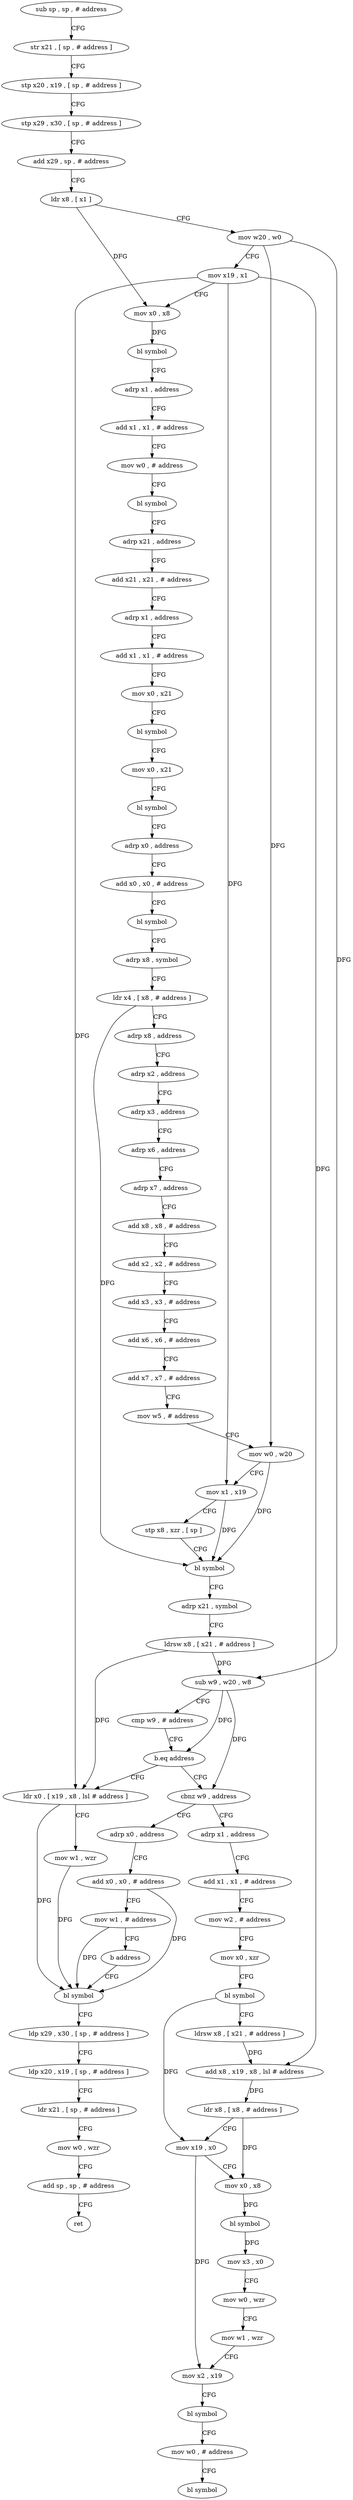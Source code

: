 digraph "func" {
"4200496" [label = "sub sp , sp , # address" ]
"4200500" [label = "str x21 , [ sp , # address ]" ]
"4200504" [label = "stp x20 , x19 , [ sp , # address ]" ]
"4200508" [label = "stp x29 , x30 , [ sp , # address ]" ]
"4200512" [label = "add x29 , sp , # address" ]
"4200516" [label = "ldr x8 , [ x1 ]" ]
"4200520" [label = "mov w20 , w0" ]
"4200524" [label = "mov x19 , x1" ]
"4200528" [label = "mov x0 , x8" ]
"4200532" [label = "bl symbol" ]
"4200536" [label = "adrp x1 , address" ]
"4200540" [label = "add x1 , x1 , # address" ]
"4200544" [label = "mov w0 , # address" ]
"4200548" [label = "bl symbol" ]
"4200552" [label = "adrp x21 , address" ]
"4200556" [label = "add x21 , x21 , # address" ]
"4200560" [label = "adrp x1 , address" ]
"4200564" [label = "add x1 , x1 , # address" ]
"4200568" [label = "mov x0 , x21" ]
"4200572" [label = "bl symbol" ]
"4200576" [label = "mov x0 , x21" ]
"4200580" [label = "bl symbol" ]
"4200584" [label = "adrp x0 , address" ]
"4200588" [label = "add x0 , x0 , # address" ]
"4200592" [label = "bl symbol" ]
"4200596" [label = "adrp x8 , symbol" ]
"4200600" [label = "ldr x4 , [ x8 , # address ]" ]
"4200604" [label = "adrp x8 , address" ]
"4200608" [label = "adrp x2 , address" ]
"4200612" [label = "adrp x3 , address" ]
"4200616" [label = "adrp x6 , address" ]
"4200620" [label = "adrp x7 , address" ]
"4200624" [label = "add x8 , x8 , # address" ]
"4200628" [label = "add x2 , x2 , # address" ]
"4200632" [label = "add x3 , x3 , # address" ]
"4200636" [label = "add x6 , x6 , # address" ]
"4200640" [label = "add x7 , x7 , # address" ]
"4200644" [label = "mov w5 , # address" ]
"4200648" [label = "mov w0 , w20" ]
"4200652" [label = "mov x1 , x19" ]
"4200656" [label = "stp x8 , xzr , [ sp ]" ]
"4200660" [label = "bl symbol" ]
"4200664" [label = "adrp x21 , symbol" ]
"4200668" [label = "ldrsw x8 , [ x21 , # address ]" ]
"4200672" [label = "sub w9 , w20 , w8" ]
"4200676" [label = "cmp w9 , # address" ]
"4200680" [label = "b.eq address" ]
"4200704" [label = "ldr x0 , [ x19 , x8 , lsl # address ]" ]
"4200684" [label = "cbnz w9 , address" ]
"4200708" [label = "mov w1 , wzr" ]
"4200712" [label = "bl symbol" ]
"4200740" [label = "adrp x1 , address" ]
"4200688" [label = "adrp x0 , address" ]
"4200744" [label = "add x1 , x1 , # address" ]
"4200748" [label = "mov w2 , # address" ]
"4200752" [label = "mov x0 , xzr" ]
"4200756" [label = "bl symbol" ]
"4200760" [label = "ldrsw x8 , [ x21 , # address ]" ]
"4200764" [label = "add x8 , x19 , x8 , lsl # address" ]
"4200768" [label = "ldr x8 , [ x8 , # address ]" ]
"4200772" [label = "mov x19 , x0" ]
"4200776" [label = "mov x0 , x8" ]
"4200780" [label = "bl symbol" ]
"4200784" [label = "mov x3 , x0" ]
"4200788" [label = "mov w0 , wzr" ]
"4200792" [label = "mov w1 , wzr" ]
"4200796" [label = "mov x2 , x19" ]
"4200800" [label = "bl symbol" ]
"4200804" [label = "mov w0 , # address" ]
"4200808" [label = "bl symbol" ]
"4200692" [label = "add x0 , x0 , # address" ]
"4200696" [label = "mov w1 , # address" ]
"4200700" [label = "b address" ]
"4200716" [label = "ldp x29 , x30 , [ sp , # address ]" ]
"4200720" [label = "ldp x20 , x19 , [ sp , # address ]" ]
"4200724" [label = "ldr x21 , [ sp , # address ]" ]
"4200728" [label = "mov w0 , wzr" ]
"4200732" [label = "add sp , sp , # address" ]
"4200736" [label = "ret" ]
"4200496" -> "4200500" [ label = "CFG" ]
"4200500" -> "4200504" [ label = "CFG" ]
"4200504" -> "4200508" [ label = "CFG" ]
"4200508" -> "4200512" [ label = "CFG" ]
"4200512" -> "4200516" [ label = "CFG" ]
"4200516" -> "4200520" [ label = "CFG" ]
"4200516" -> "4200528" [ label = "DFG" ]
"4200520" -> "4200524" [ label = "CFG" ]
"4200520" -> "4200648" [ label = "DFG" ]
"4200520" -> "4200672" [ label = "DFG" ]
"4200524" -> "4200528" [ label = "CFG" ]
"4200524" -> "4200652" [ label = "DFG" ]
"4200524" -> "4200704" [ label = "DFG" ]
"4200524" -> "4200764" [ label = "DFG" ]
"4200528" -> "4200532" [ label = "DFG" ]
"4200532" -> "4200536" [ label = "CFG" ]
"4200536" -> "4200540" [ label = "CFG" ]
"4200540" -> "4200544" [ label = "CFG" ]
"4200544" -> "4200548" [ label = "CFG" ]
"4200548" -> "4200552" [ label = "CFG" ]
"4200552" -> "4200556" [ label = "CFG" ]
"4200556" -> "4200560" [ label = "CFG" ]
"4200560" -> "4200564" [ label = "CFG" ]
"4200564" -> "4200568" [ label = "CFG" ]
"4200568" -> "4200572" [ label = "CFG" ]
"4200572" -> "4200576" [ label = "CFG" ]
"4200576" -> "4200580" [ label = "CFG" ]
"4200580" -> "4200584" [ label = "CFG" ]
"4200584" -> "4200588" [ label = "CFG" ]
"4200588" -> "4200592" [ label = "CFG" ]
"4200592" -> "4200596" [ label = "CFG" ]
"4200596" -> "4200600" [ label = "CFG" ]
"4200600" -> "4200604" [ label = "CFG" ]
"4200600" -> "4200660" [ label = "DFG" ]
"4200604" -> "4200608" [ label = "CFG" ]
"4200608" -> "4200612" [ label = "CFG" ]
"4200612" -> "4200616" [ label = "CFG" ]
"4200616" -> "4200620" [ label = "CFG" ]
"4200620" -> "4200624" [ label = "CFG" ]
"4200624" -> "4200628" [ label = "CFG" ]
"4200628" -> "4200632" [ label = "CFG" ]
"4200632" -> "4200636" [ label = "CFG" ]
"4200636" -> "4200640" [ label = "CFG" ]
"4200640" -> "4200644" [ label = "CFG" ]
"4200644" -> "4200648" [ label = "CFG" ]
"4200648" -> "4200652" [ label = "CFG" ]
"4200648" -> "4200660" [ label = "DFG" ]
"4200652" -> "4200656" [ label = "CFG" ]
"4200652" -> "4200660" [ label = "DFG" ]
"4200656" -> "4200660" [ label = "CFG" ]
"4200660" -> "4200664" [ label = "CFG" ]
"4200664" -> "4200668" [ label = "CFG" ]
"4200668" -> "4200672" [ label = "DFG" ]
"4200668" -> "4200704" [ label = "DFG" ]
"4200672" -> "4200676" [ label = "CFG" ]
"4200672" -> "4200680" [ label = "DFG" ]
"4200672" -> "4200684" [ label = "DFG" ]
"4200676" -> "4200680" [ label = "CFG" ]
"4200680" -> "4200704" [ label = "CFG" ]
"4200680" -> "4200684" [ label = "CFG" ]
"4200704" -> "4200708" [ label = "CFG" ]
"4200704" -> "4200712" [ label = "DFG" ]
"4200684" -> "4200740" [ label = "CFG" ]
"4200684" -> "4200688" [ label = "CFG" ]
"4200708" -> "4200712" [ label = "DFG" ]
"4200712" -> "4200716" [ label = "CFG" ]
"4200740" -> "4200744" [ label = "CFG" ]
"4200688" -> "4200692" [ label = "CFG" ]
"4200744" -> "4200748" [ label = "CFG" ]
"4200748" -> "4200752" [ label = "CFG" ]
"4200752" -> "4200756" [ label = "CFG" ]
"4200756" -> "4200760" [ label = "CFG" ]
"4200756" -> "4200772" [ label = "DFG" ]
"4200760" -> "4200764" [ label = "DFG" ]
"4200764" -> "4200768" [ label = "DFG" ]
"4200768" -> "4200772" [ label = "CFG" ]
"4200768" -> "4200776" [ label = "DFG" ]
"4200772" -> "4200776" [ label = "CFG" ]
"4200772" -> "4200796" [ label = "DFG" ]
"4200776" -> "4200780" [ label = "DFG" ]
"4200780" -> "4200784" [ label = "DFG" ]
"4200784" -> "4200788" [ label = "CFG" ]
"4200788" -> "4200792" [ label = "CFG" ]
"4200792" -> "4200796" [ label = "CFG" ]
"4200796" -> "4200800" [ label = "CFG" ]
"4200800" -> "4200804" [ label = "CFG" ]
"4200804" -> "4200808" [ label = "CFG" ]
"4200692" -> "4200696" [ label = "CFG" ]
"4200692" -> "4200712" [ label = "DFG" ]
"4200696" -> "4200700" [ label = "CFG" ]
"4200696" -> "4200712" [ label = "DFG" ]
"4200700" -> "4200712" [ label = "CFG" ]
"4200716" -> "4200720" [ label = "CFG" ]
"4200720" -> "4200724" [ label = "CFG" ]
"4200724" -> "4200728" [ label = "CFG" ]
"4200728" -> "4200732" [ label = "CFG" ]
"4200732" -> "4200736" [ label = "CFG" ]
}
